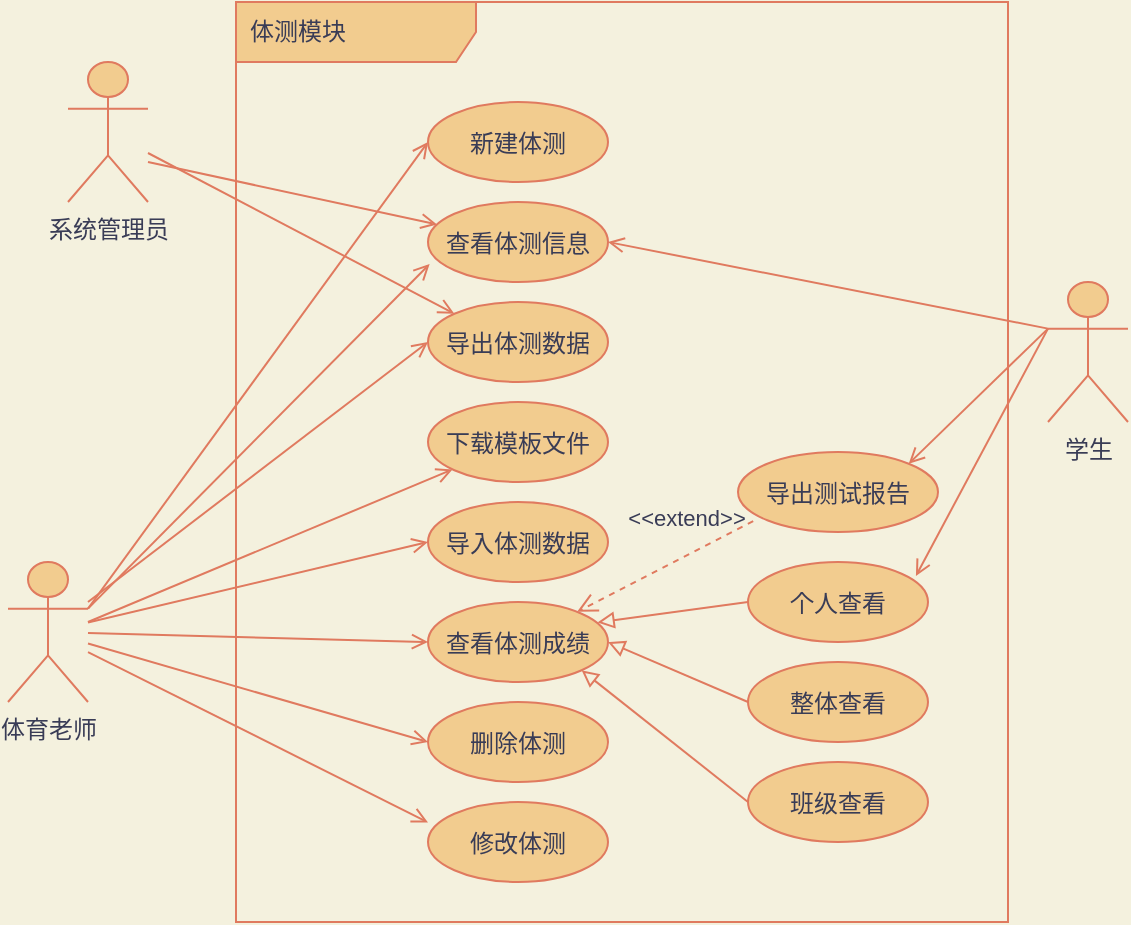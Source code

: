 <mxfile version="15.4.0" type="device"><diagram id="-Uc9xBOUScdRXtl4cBBY" name="第 1 页"><mxGraphModel dx="1024" dy="592" grid="1" gridSize="10" guides="1" tooltips="1" connect="1" arrows="1" fold="1" page="1" pageScale="1" pageWidth="827" pageHeight="1169" background="#F4F1DE" math="0" shadow="0"><root><mxCell id="0"/><mxCell id="1" parent="0"/><mxCell id="HK-Q8IUQUOSCvHzx0xsv-1" value="体育老师" style="shape=umlActor;verticalLabelPosition=bottom;verticalAlign=top;html=1;fillColor=#F2CC8F;strokeColor=#E07A5F;fontColor=#393C56;" parent="1" vertex="1"><mxGeometry x="90" y="410" width="40" height="70" as="geometry"/></mxCell><mxCell id="HK-Q8IUQUOSCvHzx0xsv-2" value="系统管理员" style="shape=umlActor;verticalLabelPosition=bottom;verticalAlign=top;html=1;fillColor=#F2CC8F;strokeColor=#E07A5F;fontColor=#393C56;" parent="1" vertex="1"><mxGeometry x="120" y="160" width="40" height="70" as="geometry"/></mxCell><mxCell id="HK-Q8IUQUOSCvHzx0xsv-3" value="学生" style="shape=umlActor;verticalLabelPosition=bottom;verticalAlign=top;html=1;fillColor=#F2CC8F;strokeColor=#E07A5F;fontColor=#393C56;" parent="1" vertex="1"><mxGeometry x="610" y="270" width="40" height="70" as="geometry"/></mxCell><mxCell id="HK-Q8IUQUOSCvHzx0xsv-4" value="新建体测" style="ellipse;fillColor=#F2CC8F;strokeColor=#E07A5F;fontColor=#393C56;" parent="1" vertex="1"><mxGeometry x="300" y="180" width="90" height="40" as="geometry"/></mxCell><mxCell id="HK-Q8IUQUOSCvHzx0xsv-5" value="查看体测信息" style="ellipse;fillColor=#F2CC8F;strokeColor=#E07A5F;fontColor=#393C56;" parent="1" vertex="1"><mxGeometry x="300" y="230" width="90" height="40" as="geometry"/></mxCell><mxCell id="HK-Q8IUQUOSCvHzx0xsv-16" value="" style="html=1;verticalAlign=bottom;labelBackgroundColor=none;endArrow=open;endFill=0;rounded=0;entryX=0;entryY=0.5;entryDx=0;entryDy=0;strokeColor=#E07A5F;fontColor=#393C56;exitX=1;exitY=0.333;exitDx=0;exitDy=0;exitPerimeter=0;" parent="1" source="HK-Q8IUQUOSCvHzx0xsv-1" target="HK-Q8IUQUOSCvHzx0xsv-4" edge="1"><mxGeometry width="160" relative="1" as="geometry"><mxPoint x="280" y="360" as="sourcePoint"/><mxPoint x="440" y="360" as="targetPoint"/></mxGeometry></mxCell><mxCell id="HK-Q8IUQUOSCvHzx0xsv-17" value="" style="html=1;verticalAlign=bottom;labelBackgroundColor=none;endArrow=open;endFill=0;rounded=0;strokeColor=#E07A5F;fontColor=#393C56;" parent="1" target="HK-Q8IUQUOSCvHzx0xsv-5" edge="1"><mxGeometry width="160" relative="1" as="geometry"><mxPoint x="160" y="210" as="sourcePoint"/><mxPoint x="310" y="210" as="targetPoint"/></mxGeometry></mxCell><mxCell id="HK-Q8IUQUOSCvHzx0xsv-21" value="&amp;lt;&amp;lt;extend&amp;gt;&amp;gt;" style="endArrow=open;startArrow=none;endFill=0;startFill=0;endSize=8;html=1;verticalAlign=bottom;dashed=1;labelBackgroundColor=none;rounded=0;strokeColor=#E07A5F;fontColor=#393C56;exitX=0.076;exitY=0.865;exitDx=0;exitDy=0;exitPerimeter=0;" parent="1" target="ErLhHDGJt7Fo8nDXSB9w-5" edge="1" source="HK-Q8IUQUOSCvHzx0xsv-22"><mxGeometry x="-0.323" y="-9" width="160" relative="1" as="geometry"><mxPoint x="480" y="330" as="sourcePoint"/><mxPoint x="490" y="210" as="targetPoint"/><mxPoint as="offset"/></mxGeometry></mxCell><mxCell id="HK-Q8IUQUOSCvHzx0xsv-22" value="导出测试报告" style="ellipse;fillColor=#F2CC8F;strokeColor=#E07A5F;fontColor=#393C56;" parent="1" vertex="1"><mxGeometry x="455" y="355" width="100" height="40" as="geometry"/></mxCell><mxCell id="HK-Q8IUQUOSCvHzx0xsv-24" value="" style="html=1;verticalAlign=bottom;labelBackgroundColor=none;endArrow=open;endFill=0;rounded=0;entryX=1;entryY=0;entryDx=0;entryDy=0;strokeColor=#E07A5F;fontColor=#393C56;exitX=0;exitY=0.333;exitDx=0;exitDy=0;exitPerimeter=0;" parent="1" source="HK-Q8IUQUOSCvHzx0xsv-3" target="HK-Q8IUQUOSCvHzx0xsv-22" edge="1"><mxGeometry width="160" relative="1" as="geometry"><mxPoint x="660" y="353.333" as="sourcePoint"/><mxPoint x="586" y="213.4" as="targetPoint"/></mxGeometry></mxCell><mxCell id="HK-Q8IUQUOSCvHzx0xsv-26" value="导入体测数据" style="ellipse;fillColor=#F2CC8F;strokeColor=#E07A5F;fontColor=#393C56;" parent="1" vertex="1"><mxGeometry x="300" y="380" width="90" height="40" as="geometry"/></mxCell><mxCell id="HK-Q8IUQUOSCvHzx0xsv-27" value="" style="html=1;verticalAlign=bottom;labelBackgroundColor=none;endArrow=open;endFill=0;rounded=0;entryX=0;entryY=0.5;entryDx=0;entryDy=0;strokeColor=#E07A5F;fontColor=#393C56;" parent="1" source="HK-Q8IUQUOSCvHzx0xsv-1" target="HK-Q8IUQUOSCvHzx0xsv-26" edge="1"><mxGeometry width="160" relative="1" as="geometry"><mxPoint x="170" y="220" as="sourcePoint"/><mxPoint x="314.534" y="251.251" as="targetPoint"/></mxGeometry></mxCell><mxCell id="HK-Q8IUQUOSCvHzx0xsv-28" value="" style="html=1;verticalAlign=bottom;labelBackgroundColor=none;endArrow=open;endFill=0;rounded=0;entryX=0;entryY=0;entryDx=0;entryDy=0;strokeColor=#E07A5F;fontColor=#393C56;" parent="1" source="HK-Q8IUQUOSCvHzx0xsv-2" target="HK-Q8IUQUOSCvHzx0xsv-29" edge="1"><mxGeometry width="160" relative="1" as="geometry"><mxPoint x="180" y="230" as="sourcePoint"/><mxPoint x="250" y="290" as="targetPoint"/></mxGeometry></mxCell><mxCell id="HK-Q8IUQUOSCvHzx0xsv-29" value="导出体测数据" style="ellipse;fillColor=#F2CC8F;strokeColor=#E07A5F;fontColor=#393C56;" parent="1" vertex="1"><mxGeometry x="300" y="280" width="90" height="40" as="geometry"/></mxCell><mxCell id="HK-Q8IUQUOSCvHzx0xsv-30" value="删除体测" style="ellipse;fillColor=#F2CC8F;strokeColor=#E07A5F;fontColor=#393C56;" parent="1" vertex="1"><mxGeometry x="300" y="480" width="90" height="40" as="geometry"/></mxCell><mxCell id="HK-Q8IUQUOSCvHzx0xsv-32" value="" style="html=1;verticalAlign=bottom;labelBackgroundColor=none;endArrow=open;endFill=0;rounded=0;entryX=0;entryY=0.5;entryDx=0;entryDy=0;strokeColor=#E07A5F;fontColor=#393C56;" parent="1" target="HK-Q8IUQUOSCvHzx0xsv-29" edge="1"><mxGeometry width="160" relative="1" as="geometry"><mxPoint x="130" y="430" as="sourcePoint"/><mxPoint x="310" y="310" as="targetPoint"/></mxGeometry></mxCell><mxCell id="HK-Q8IUQUOSCvHzx0xsv-33" value="" style="html=1;verticalAlign=bottom;labelBackgroundColor=none;endArrow=open;endFill=0;rounded=0;entryX=0;entryY=0.5;entryDx=0;entryDy=0;strokeColor=#E07A5F;fontColor=#393C56;" parent="1" source="HK-Q8IUQUOSCvHzx0xsv-1" target="HK-Q8IUQUOSCvHzx0xsv-30" edge="1"><mxGeometry width="160" relative="1" as="geometry"><mxPoint x="180" y="385.625" as="sourcePoint"/><mxPoint x="320" y="320" as="targetPoint"/></mxGeometry></mxCell><mxCell id="HK-Q8IUQUOSCvHzx0xsv-34" value="修改体测" style="ellipse;fillColor=#F2CC8F;strokeColor=#E07A5F;fontColor=#393C56;" parent="1" vertex="1"><mxGeometry x="300" y="530" width="90" height="40" as="geometry"/></mxCell><mxCell id="HK-Q8IUQUOSCvHzx0xsv-35" value="" style="html=1;verticalAlign=bottom;labelBackgroundColor=none;endArrow=open;endFill=0;rounded=0;entryX=0;entryY=0.255;entryDx=0;entryDy=0;entryPerimeter=0;strokeColor=#E07A5F;fontColor=#393C56;" parent="1" source="HK-Q8IUQUOSCvHzx0xsv-1" target="HK-Q8IUQUOSCvHzx0xsv-34" edge="1"><mxGeometry width="160" relative="1" as="geometry"><mxPoint x="170" y="388.125" as="sourcePoint"/><mxPoint x="310" y="410" as="targetPoint"/></mxGeometry></mxCell><mxCell id="HK-Q8IUQUOSCvHzx0xsv-37" value="体测模块" style="shape=umlFrame;whiteSpace=wrap;html=1;width=120;height=30;boundedLbl=1;verticalAlign=middle;align=left;spacingLeft=5;fillColor=#F2CC8F;strokeColor=#E07A5F;fontColor=#393C56;" parent="1" vertex="1"><mxGeometry x="204" y="130" width="386" height="460" as="geometry"/></mxCell><mxCell id="ErLhHDGJt7Fo8nDXSB9w-1" value="" style="html=1;verticalAlign=bottom;labelBackgroundColor=none;endArrow=open;endFill=0;rounded=0;entryX=0.009;entryY=0.775;entryDx=0;entryDy=0;strokeColor=#E07A5F;fontColor=#393C56;exitX=1;exitY=0.333;exitDx=0;exitDy=0;exitPerimeter=0;entryPerimeter=0;" edge="1" parent="1" source="HK-Q8IUQUOSCvHzx0xsv-1" target="HK-Q8IUQUOSCvHzx0xsv-5"><mxGeometry width="160" relative="1" as="geometry"><mxPoint x="170" y="375.625" as="sourcePoint"/><mxPoint x="310" y="310" as="targetPoint"/></mxGeometry></mxCell><mxCell id="ErLhHDGJt7Fo8nDXSB9w-2" value="下载模板文件" style="ellipse;fillColor=#F2CC8F;strokeColor=#E07A5F;fontColor=#393C56;" vertex="1" parent="1"><mxGeometry x="300" y="330" width="90" height="40" as="geometry"/></mxCell><mxCell id="ErLhHDGJt7Fo8nDXSB9w-3" value="" style="html=1;verticalAlign=bottom;labelBackgroundColor=none;endArrow=open;endFill=0;rounded=0;strokeColor=#E07A5F;fontColor=#393C56;" edge="1" parent="1" target="ErLhHDGJt7Fo8nDXSB9w-2"><mxGeometry width="160" relative="1" as="geometry"><mxPoint x="130" y="440" as="sourcePoint"/><mxPoint x="310" y="360" as="targetPoint"/></mxGeometry></mxCell><mxCell id="ErLhHDGJt7Fo8nDXSB9w-5" value="查看体测成绩" style="ellipse;fillColor=#F2CC8F;strokeColor=#E07A5F;fontColor=#393C56;" vertex="1" parent="1"><mxGeometry x="300" y="430" width="90" height="40" as="geometry"/></mxCell><mxCell id="ErLhHDGJt7Fo8nDXSB9w-6" value="" style="html=1;verticalAlign=bottom;labelBackgroundColor=none;endArrow=open;endFill=0;rounded=0;entryX=0;entryY=0.5;entryDx=0;entryDy=0;strokeColor=#E07A5F;fontColor=#393C56;" edge="1" parent="1" source="HK-Q8IUQUOSCvHzx0xsv-1" target="ErLhHDGJt7Fo8nDXSB9w-5"><mxGeometry width="160" relative="1" as="geometry"><mxPoint x="130" y="390" as="sourcePoint"/><mxPoint x="310" y="410" as="targetPoint"/></mxGeometry></mxCell><mxCell id="ErLhHDGJt7Fo8nDXSB9w-7" value="个人查看" style="ellipse;fillColor=#F2CC8F;strokeColor=#E07A5F;fontColor=#393C56;" vertex="1" parent="1"><mxGeometry x="460" y="410" width="90" height="40" as="geometry"/></mxCell><mxCell id="ErLhHDGJt7Fo8nDXSB9w-9" value="整体查看" style="ellipse;fillColor=#F2CC8F;strokeColor=#E07A5F;fontColor=#393C56;" vertex="1" parent="1"><mxGeometry x="460" y="460" width="90" height="40" as="geometry"/></mxCell><mxCell id="ErLhHDGJt7Fo8nDXSB9w-10" value="班级查看" style="ellipse;fillColor=#F2CC8F;strokeColor=#E07A5F;fontColor=#393C56;" vertex="1" parent="1"><mxGeometry x="460" y="510" width="90" height="40" as="geometry"/></mxCell><mxCell id="ErLhHDGJt7Fo8nDXSB9w-11" value="" style="html=1;verticalAlign=bottom;labelBackgroundColor=none;endArrow=block;endFill=0;rounded=0;entryX=0.942;entryY=0.255;entryDx=0;entryDy=0;strokeColor=#E07A5F;fontColor=#393C56;exitX=0;exitY=0.5;exitDx=0;exitDy=0;entryPerimeter=0;" edge="1" parent="1" source="ErLhHDGJt7Fo8nDXSB9w-7" target="ErLhHDGJt7Fo8nDXSB9w-5"><mxGeometry width="160" relative="1" as="geometry"><mxPoint x="170" y="388.125" as="sourcePoint"/><mxPoint x="310" y="410" as="targetPoint"/></mxGeometry></mxCell><mxCell id="ErLhHDGJt7Fo8nDXSB9w-12" value="" style="html=1;verticalAlign=bottom;labelBackgroundColor=none;endArrow=block;endFill=0;rounded=0;entryX=1;entryY=0.5;entryDx=0;entryDy=0;strokeColor=#E07A5F;fontColor=#393C56;exitX=0;exitY=0.5;exitDx=0;exitDy=0;" edge="1" parent="1" source="ErLhHDGJt7Fo8nDXSB9w-9" target="ErLhHDGJt7Fo8nDXSB9w-5"><mxGeometry width="160" relative="1" as="geometry"><mxPoint x="460" y="400" as="sourcePoint"/><mxPoint x="394.78" y="450.2" as="targetPoint"/></mxGeometry></mxCell><mxCell id="ErLhHDGJt7Fo8nDXSB9w-13" value="" style="html=1;verticalAlign=bottom;labelBackgroundColor=none;endArrow=block;endFill=0;rounded=0;entryX=1;entryY=1;entryDx=0;entryDy=0;strokeColor=#E07A5F;fontColor=#393C56;" edge="1" parent="1" target="ErLhHDGJt7Fo8nDXSB9w-5"><mxGeometry width="160" relative="1" as="geometry"><mxPoint x="460" y="530" as="sourcePoint"/><mxPoint x="400" y="460" as="targetPoint"/></mxGeometry></mxCell><mxCell id="ErLhHDGJt7Fo8nDXSB9w-14" value="" style="html=1;verticalAlign=bottom;labelBackgroundColor=none;endArrow=open;endFill=0;rounded=0;entryX=1;entryY=0.5;entryDx=0;entryDy=0;strokeColor=#E07A5F;fontColor=#393C56;exitX=0;exitY=0.333;exitDx=0;exitDy=0;exitPerimeter=0;" edge="1" parent="1" source="HK-Q8IUQUOSCvHzx0xsv-3" target="HK-Q8IUQUOSCvHzx0xsv-5"><mxGeometry width="160" relative="1" as="geometry"><mxPoint x="610" y="290" as="sourcePoint"/><mxPoint x="550.355" y="370.858" as="targetPoint"/></mxGeometry></mxCell><mxCell id="ErLhHDGJt7Fo8nDXSB9w-15" value="" style="html=1;verticalAlign=bottom;labelBackgroundColor=none;endArrow=open;endFill=0;rounded=0;entryX=0.933;entryY=0.175;entryDx=0;entryDy=0;strokeColor=#E07A5F;fontColor=#393C56;entryPerimeter=0;exitX=0;exitY=0.333;exitDx=0;exitDy=0;exitPerimeter=0;" edge="1" parent="1" source="HK-Q8IUQUOSCvHzx0xsv-3" target="ErLhHDGJt7Fo8nDXSB9w-7"><mxGeometry width="160" relative="1" as="geometry"><mxPoint x="610" y="300" as="sourcePoint"/><mxPoint x="560.355" y="380.858" as="targetPoint"/></mxGeometry></mxCell></root></mxGraphModel></diagram></mxfile>